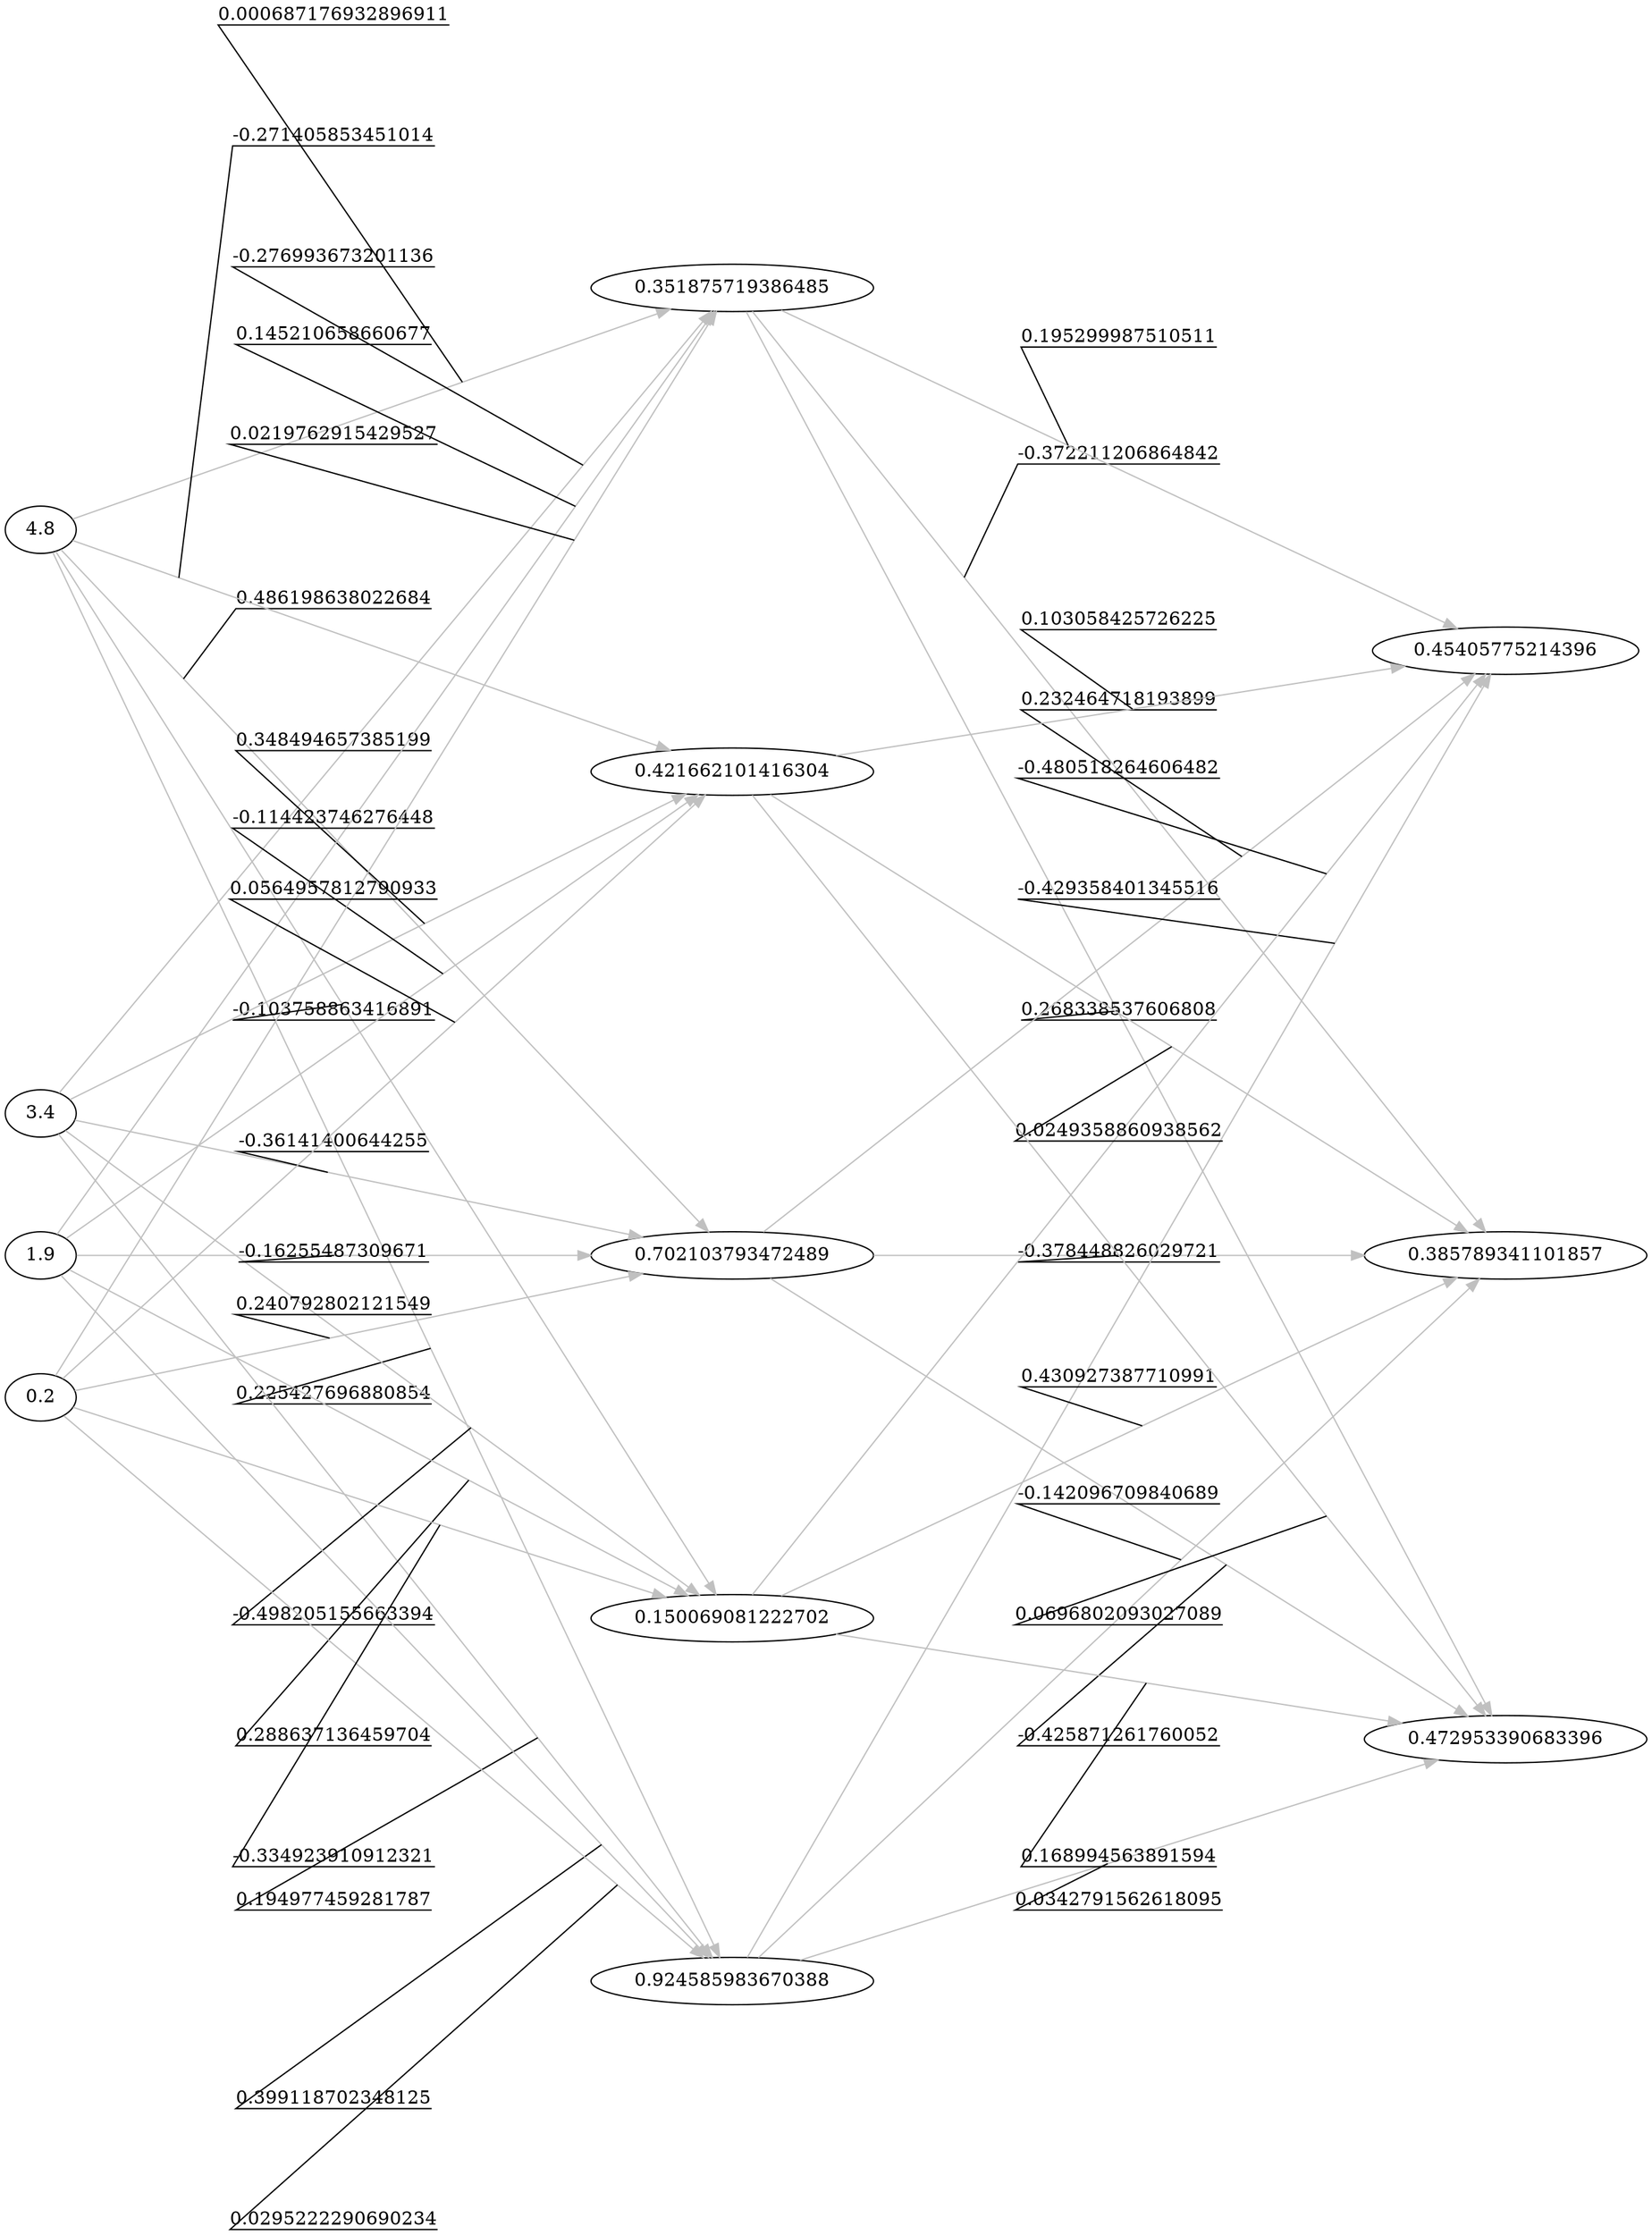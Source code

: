 digraph { 
rankdir=LR;
nodesep=1;
ranksep=3;
splines=line;
{ rank=same; "4.8" "3.4" "1.9" "0.2" ; }
{ rank=same; "0.351875719386485" "0.702103793472489" "0.924585983670388" "0.150069081222702" "0.421662101416304" "0.351875719386485" "0.702103793472489" "0.924585983670388" "0.150069081222702" "0.421662101416304" "0.351875719386485" "0.702103793472489" "0.924585983670388" "0.150069081222702" "0.421662101416304" "0.351875719386485" "0.702103793472489" "0.924585983670388" "0.150069081222702" "0.421662101416304" ; }
"4.8" -> "0.351875719386485" [label="0.000687176932896911" color="grey" decorate=true];
"4.8" -> "0.702103793472489" [label="0.486198638022684" color="grey" decorate=true];
"4.8" -> "0.924585983670388" [label="0.225427696880854" color="grey" decorate=true];
"4.8" -> "0.150069081222702" [label="-0.103758863416891" color="grey" decorate=true];
"4.8" -> "0.421662101416304" [label="-0.271405853451014" color="grey" decorate=true];
"3.4" -> "0.351875719386485" [label="-0.276993673201136" color="grey" decorate=true];
"3.4" -> "0.702103793472489" [label="-0.36141400644255" color="grey" decorate=true];
"3.4" -> "0.924585983670388" [label="0.194977459281787" color="grey" decorate=true];
"3.4" -> "0.150069081222702" [label="-0.498205155663394" color="grey" decorate=true];
"3.4" -> "0.421662101416304" [label="0.348494657385199" color="grey" decorate=true];
"1.9" -> "0.351875719386485" [label="0.145210658660677" color="grey" decorate=true];
"1.9" -> "0.702103793472489" [label="-0.16255487309671" color="grey" decorate=true];
"1.9" -> "0.924585983670388" [label="0.399118702348125" color="grey" decorate=true];
"1.9" -> "0.150069081222702" [label="0.288637136459704" color="grey" decorate=true];
"1.9" -> "0.421662101416304" [label="-0.114423746276448" color="grey" decorate=true];
"0.2" -> "0.351875719386485" [label="0.0219762915429527" color="grey" decorate=true];
"0.2" -> "0.702103793472489" [label="0.240792802121549" color="grey" decorate=true];
"0.2" -> "0.924585983670388" [label="0.0295222290690234" color="grey" decorate=true];
"0.2" -> "0.150069081222702" [label="-0.334923910912321" color="grey" decorate=true];
"0.2" -> "0.421662101416304" [label="0.0564957812790933" color="grey" decorate=true];
{ rank=same; "0.385789341101857" "0.472953390683396" "0.45405775214396" "0.385789341101857" "0.472953390683396" "0.45405775214396" "0.385789341101857" "0.472953390683396" "0.45405775214396" "0.385789341101857" "0.472953390683396" "0.45405775214396" "0.385789341101857" "0.472953390683396" "0.45405775214396" ; }
"0.351875719386485" -> "0.385789341101857" [label="-0.372211206864842" color="grey" decorate=true];
"0.351875719386485" -> "0.472953390683396" [label="0.268338537606808" color="grey" decorate=true];
"0.351875719386485" -> "0.45405775214396" [label="0.195299987510511" color="grey" decorate=true];
"0.702103793472489" -> "0.385789341101857" [label="-0.378448826029721" color="grey" decorate=true];
"0.702103793472489" -> "0.472953390683396" [label="-0.425871261760052" color="grey" decorate=true];
"0.702103793472489" -> "0.45405775214396" [label="0.232464718193899" color="grey" decorate=true];
"0.924585983670388" -> "0.385789341101857" [label="-0.142096709840689" color="grey" decorate=true];
"0.924585983670388" -> "0.472953390683396" [label="0.0342791562618095" color="grey" decorate=true];
"0.924585983670388" -> "0.45405775214396" [label="-0.429358401345516" color="grey" decorate=true];
"0.150069081222702" -> "0.385789341101857" [label="0.430927387710991" color="grey" decorate=true];
"0.150069081222702" -> "0.472953390683396" [label="0.168994563891594" color="grey" decorate=true];
"0.150069081222702" -> "0.45405775214396" [label="-0.480518264606482" color="grey" decorate=true];
"0.421662101416304" -> "0.385789341101857" [label="0.0249358860938562" color="grey" decorate=true];
"0.421662101416304" -> "0.472953390683396" [label="0.0696802093027089" color="grey" decorate=true];
"0.421662101416304" -> "0.45405775214396" [label="0.103058425726225" color="grey" decorate=true];
}
